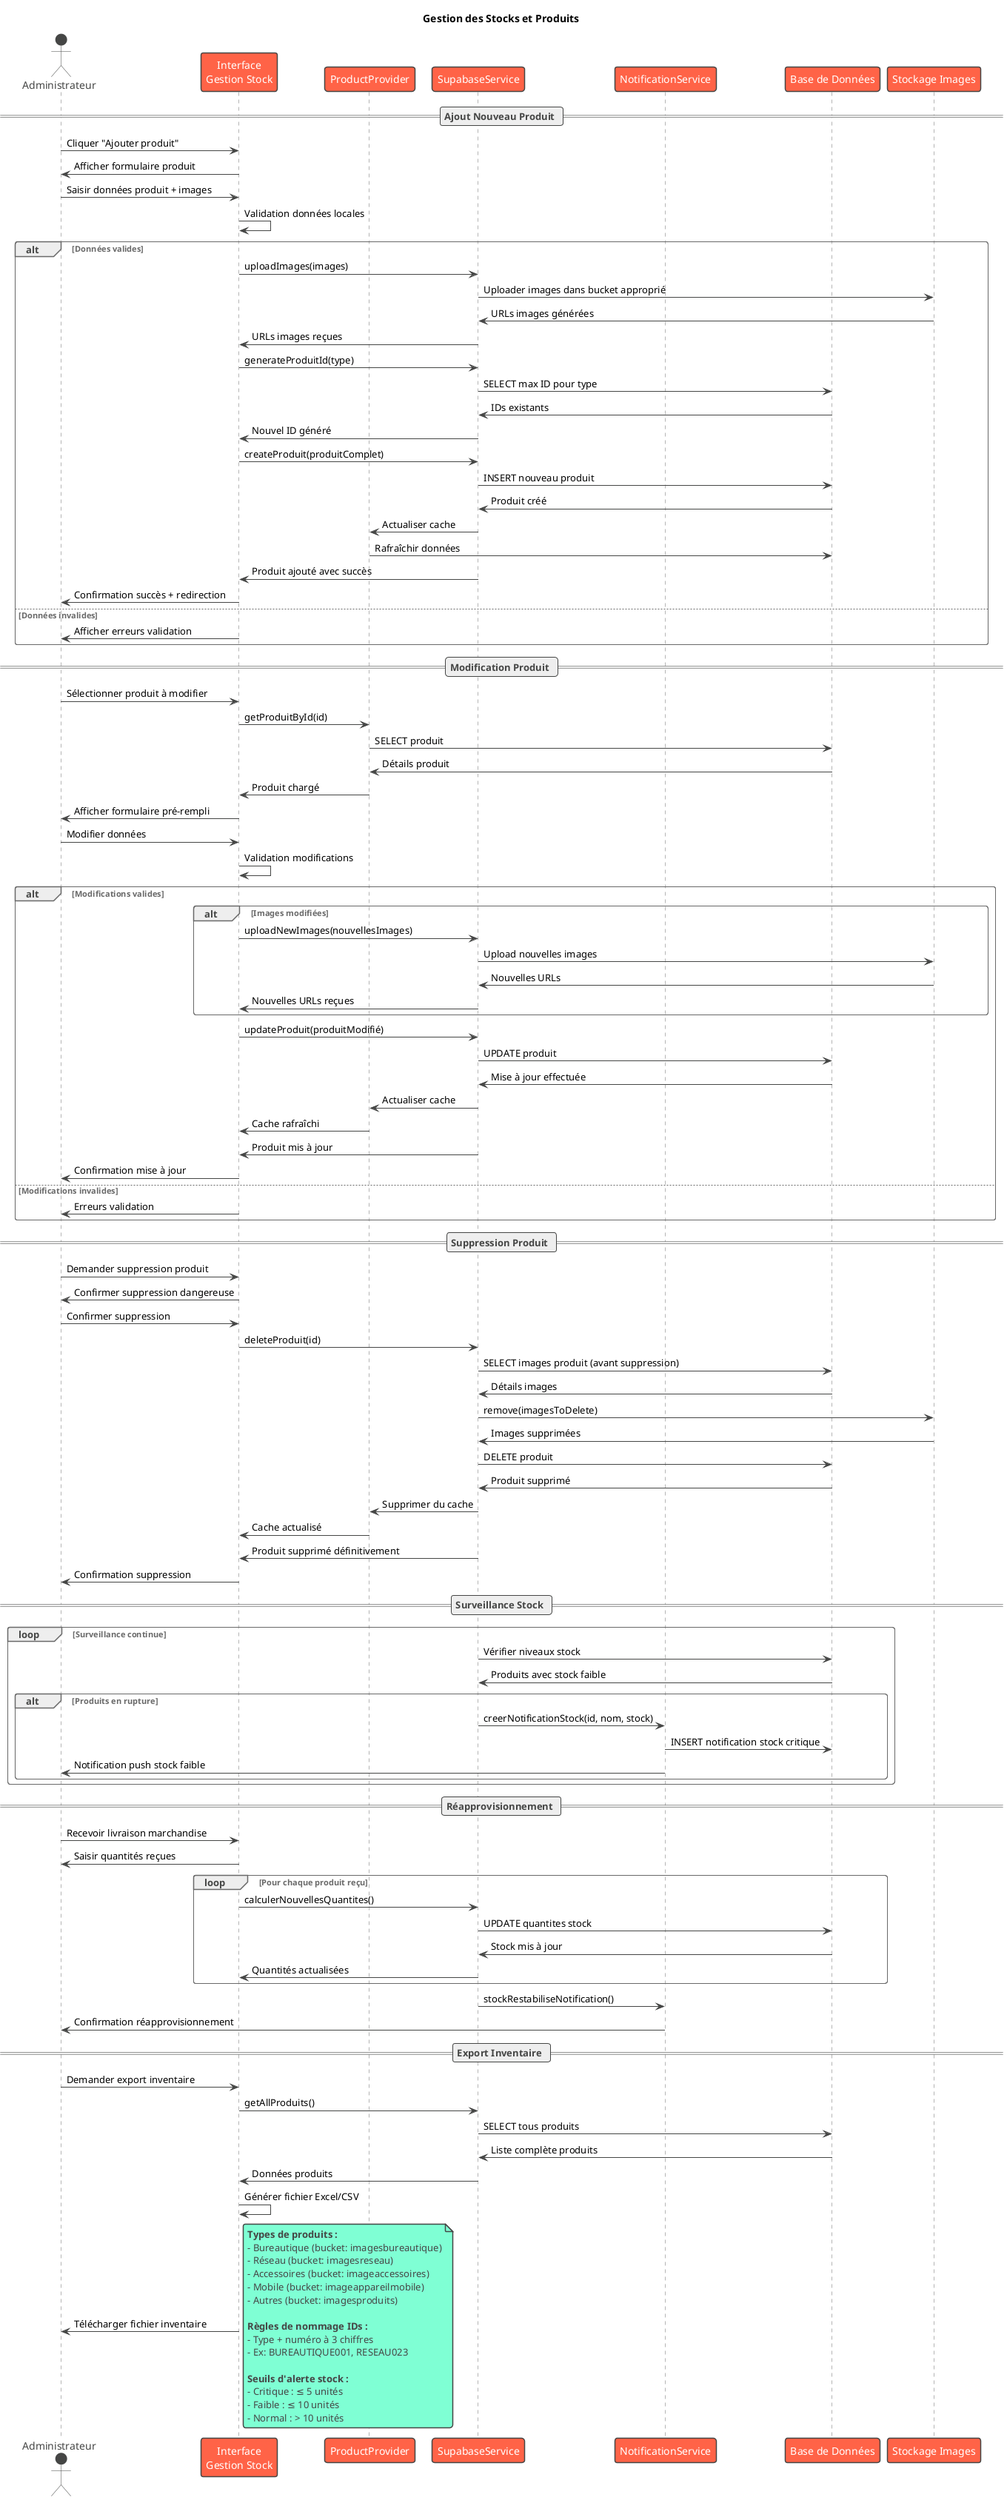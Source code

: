 @startuml Séquence - Gestion des Stocks
!theme vibrant

title Gestion des Stocks et Produits

actor "Administrateur" as Admin
participant "Interface\nGestion Stock" as UIStock
participant "ProductProvider" as ProductProvider
participant "SupabaseService" as SupabaseService
participant "NotificationService" as NotifService
participant "Base de Données" as DB
participant "Stockage Images" as Storage

== Ajout Nouveau Produit ==

Admin -> UIStock: Cliquer "Ajouter produit"
UIStock -> Admin: Afficher formulaire produit
Admin -> UIStock: Saisir données produit + images

UIStock -> UIStock: Validation données locales
alt Données valides
    UIStock -> SupabaseService: uploadImages(images)
    SupabaseService -> Storage: Uploader images dans bucket approprié
    Storage -> SupabaseService: URLs images générées
    SupabaseService -> UIStock: URLs images reçues

    UIStock -> SupabaseService: generateProduitId(type)
    SupabaseService -> DB: SELECT max ID pour type
    DB -> SupabaseService: IDs existants
    SupabaseService -> UIStock: Nouvel ID généré

    UIStock -> SupabaseService: createProduit(produitComplet)
    SupabaseService -> DB: INSERT nouveau produit
    DB -> SupabaseService: Produit créé
    SupabaseService -> ProductProvider: Actualiser cache
    ProductProvider -> DB: Rafraîchir données

    SupabaseService -> UIStock: Produit ajouté avec succès
    UIStock -> Admin: Confirmation succès + redirection

else Données invalides
    UIStock -> Admin: Afficher erreurs validation
end

== Modification Produit ==

Admin -> UIStock: Sélectionner produit à modifier
UIStock -> ProductProvider: getProduitById(id)
ProductProvider -> DB: SELECT produit
DB -> ProductProvider: Détails produit
ProductProvider -> UIStock: Produit chargé

UIStock -> Admin: Afficher formulaire pré-rempli
Admin -> UIStock: Modifier données
UIStock -> UIStock: Validation modifications

alt Modifications valides
    alt Images modifiées
        UIStock -> SupabaseService: uploadNewImages(nouvellesImages)
        SupabaseService -> Storage: Upload nouvelles images
        Storage -> SupabaseService: Nouvelles URLs
        SupabaseService -> UIStock: Nouvelles URLs reçues
    end

    UIStock -> SupabaseService: updateProduit(produitModifié)
    SupabaseService -> DB: UPDATE produit
    DB -> SupabaseService: Mise à jour effectuée
    SupabaseService -> ProductProvider: Actualiser cache
    ProductProvider -> UIStock: Cache rafraîchi

    SupabaseService -> UIStock: Produit mis à jour
    UIStock -> Admin: Confirmation mise à jour

else Modifications invalides
    UIStock -> Admin: Erreurs validation
end

== Suppression Produit ==

Admin -> UIStock: Demander suppression produit
UIStock -> Admin: Confirmer suppression dangereuse

Admin -> UIStock: Confirmer suppression
UIStock -> SupabaseService: deleteProduit(id)
SupabaseService -> DB: SELECT images produit (avant suppression)
DB -> SupabaseService: Détails images
SupabaseService -> Storage: remove(imagesToDelete)
Storage -> SupabaseService: Images supprimées
SupabaseService -> DB: DELETE produit
DB -> SupabaseService: Produit supprimé
SupabaseService -> ProductProvider: Supprimer du cache
ProductProvider -> UIStock: Cache actualisé

SupabaseService -> UIStock: Produit supprimé définitivement
UIStock -> Admin: Confirmation suppression

== Surveillance Stock ==

loop Surveillance continue
    SupabaseService -> DB: Vérifier niveaux stock
    DB -> SupabaseService: Produits avec stock faible

    alt Produits en rupture
        SupabaseService -> NotifService: creerNotificationStock(id, nom, stock)
        NotifService -> DB: INSERT notification stock critique
        NotifService -> Admin: Notification push stock faible
    end
end

== Réapprovisionnement ==

Admin -> UIStock: Recevoir livraison marchandise
UIStock -> Admin: Saisir quantités reçues

loop Pour chaque produit reçu
    UIStock -> SupabaseService: calculerNouvellesQuantites()
    SupabaseService -> DB: UPDATE quantites stock
    DB -> SupabaseService: Stock mis à jour
    SupabaseService -> UIStock: Quantités actualisées
end

SupabaseService -> NotifService: stockRestabiliseNotification()
NotifService -> Admin: Confirmation réapprovisionnement

== Export Inventaire ==

Admin -> UIStock: Demander export inventaire
UIStock -> SupabaseService: getAllProduits()
SupabaseService -> DB: SELECT tous produits
DB -> SupabaseService: Liste complète produits
SupabaseService -> UIStock: Données produits

UIStock -> UIStock: Générer fichier Excel/CSV
UIStock -> Admin: Télécharger fichier inventaire

note right
    **Types de produits :**
    - Bureautique (bucket: imagesbureautique)
    - Réseau (bucket: imagesreseau)
    - Accessoires (bucket: imageaccessoires)
    - Mobile (bucket: imageappareilmobile)
    - Autres (bucket: imagesproduits)

    **Règles de nommage IDs :**
    - Type + numéro à 3 chiffres
    - Ex: BUREAUTIQUE001, RESEAU023

    **Seuils d'alerte stock :**
    - Critique : ≤ 5 unités
    - Faible : ≤ 10 unités
    - Normal : > 10 unités
end note

@enduml

